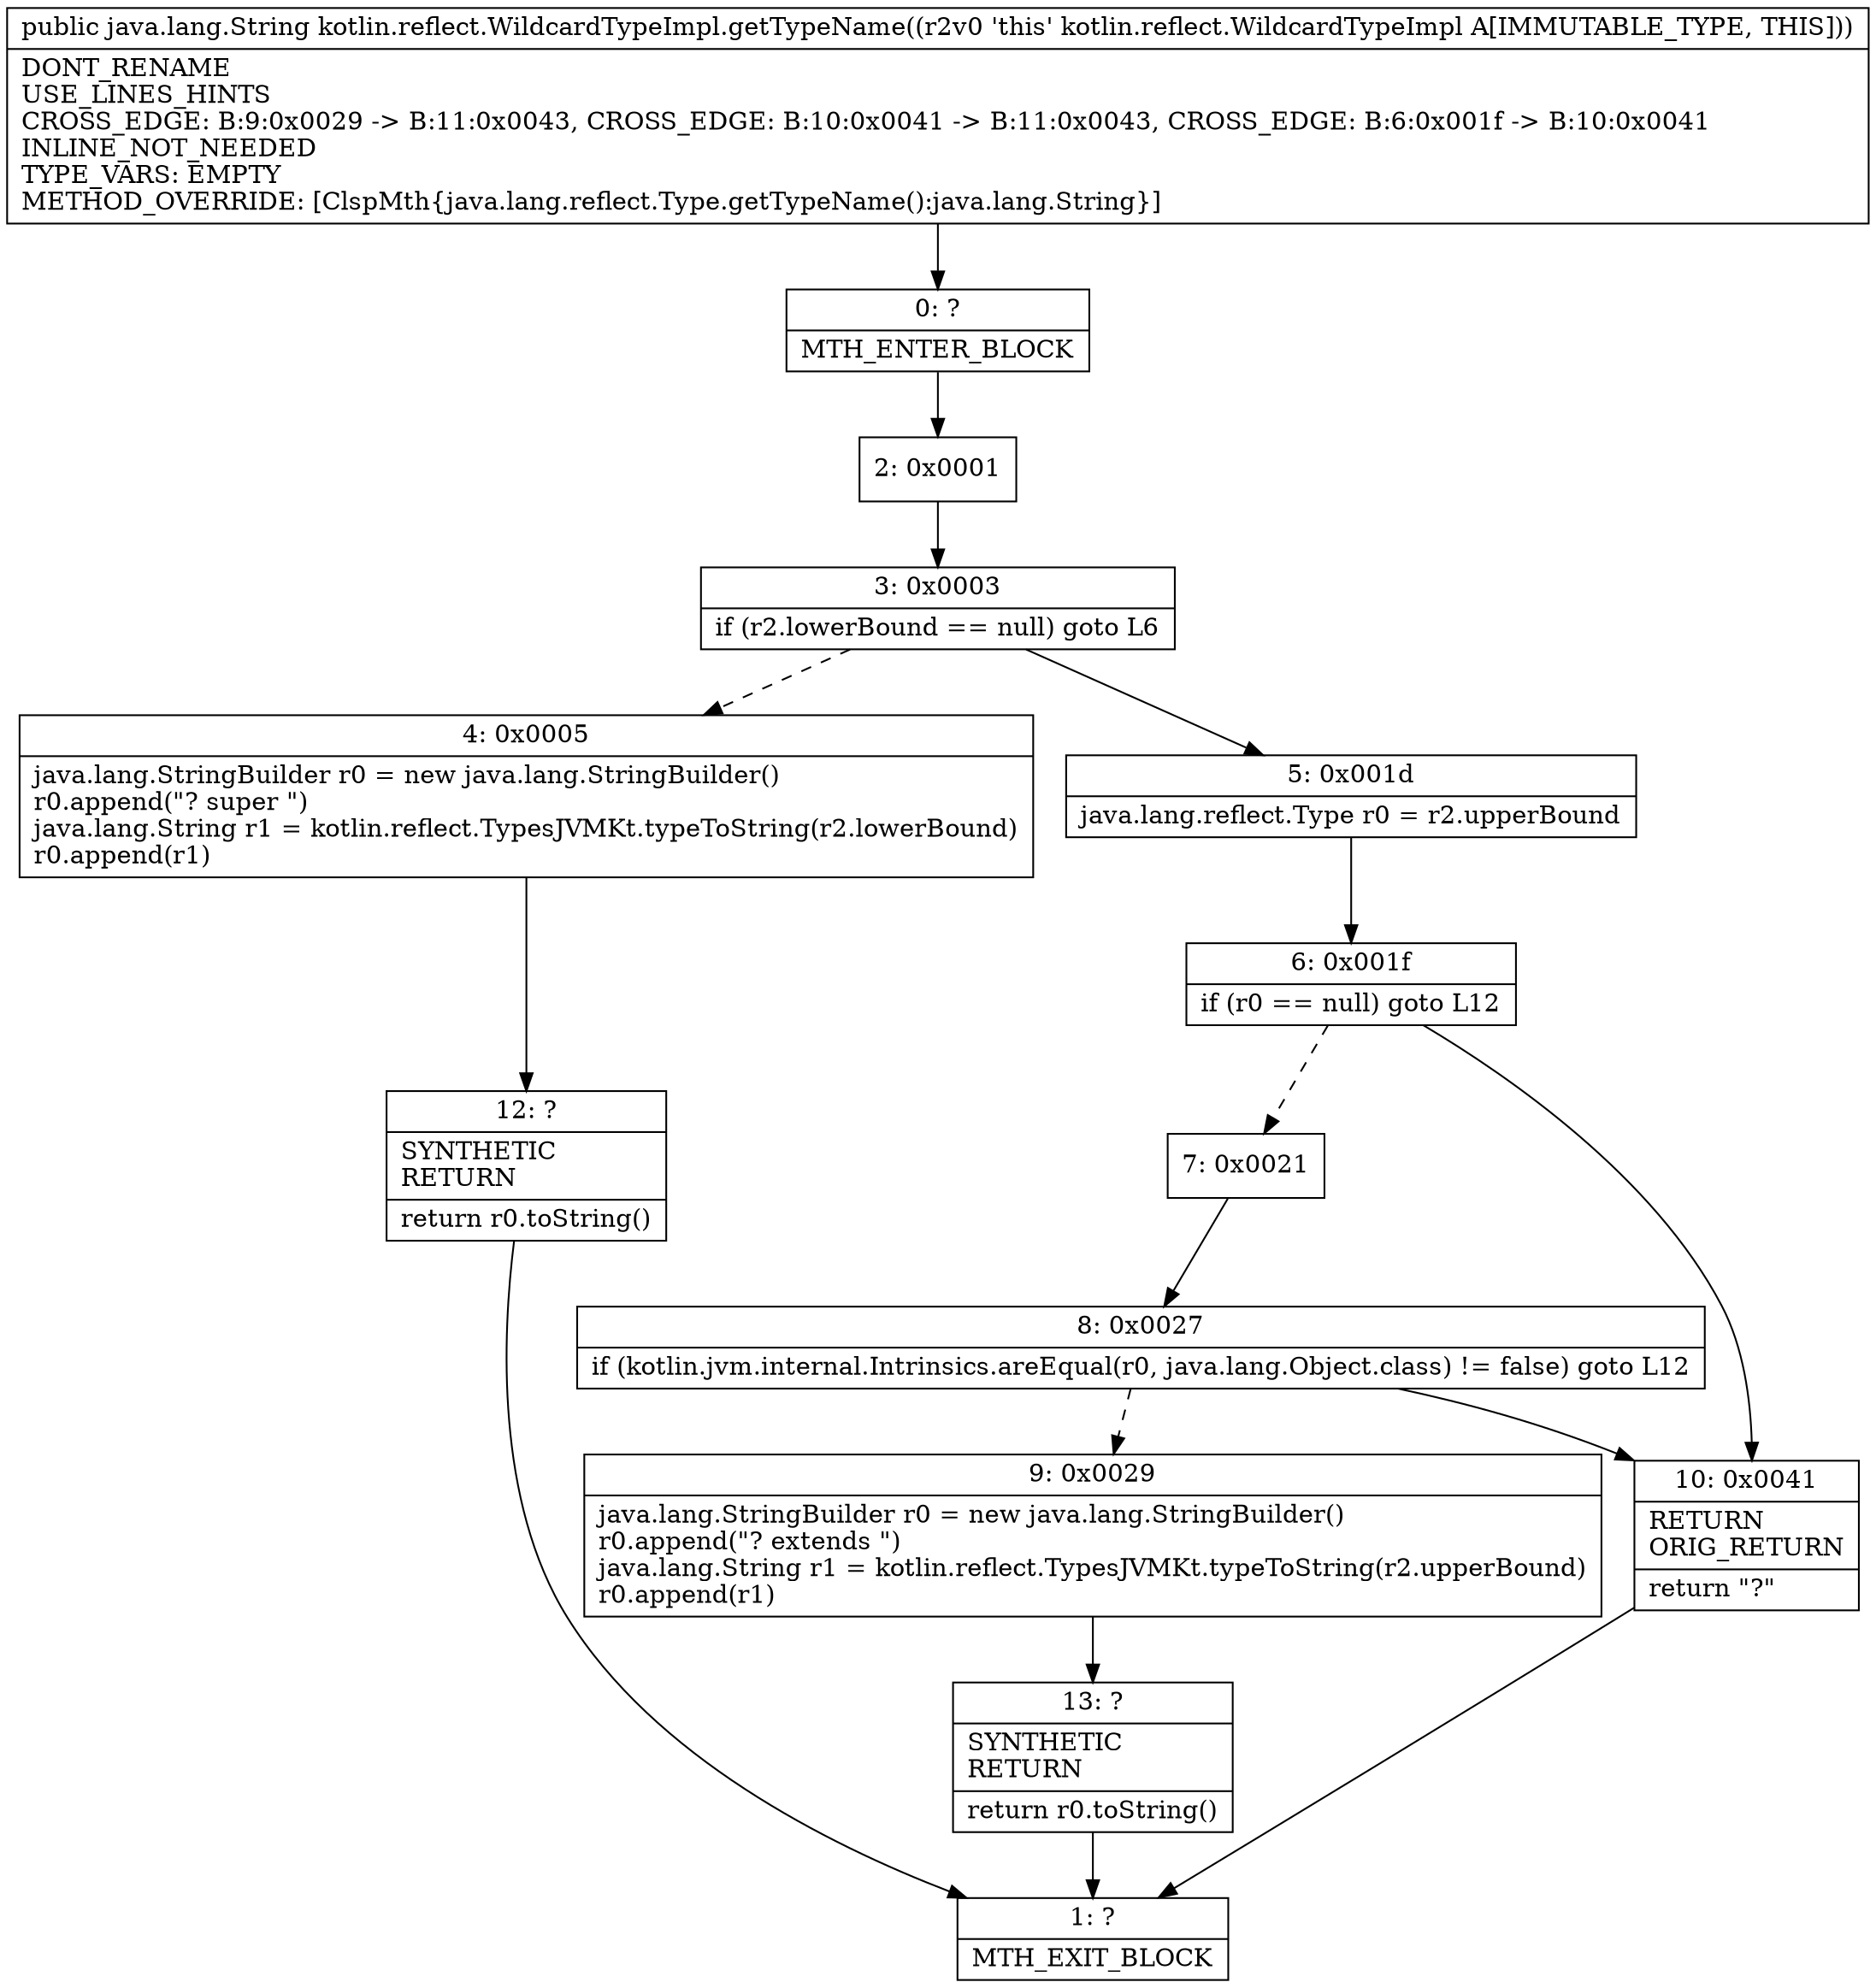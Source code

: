 digraph "CFG forkotlin.reflect.WildcardTypeImpl.getTypeName()Ljava\/lang\/String;" {
Node_0 [shape=record,label="{0\:\ ?|MTH_ENTER_BLOCK\l}"];
Node_2 [shape=record,label="{2\:\ 0x0001}"];
Node_3 [shape=record,label="{3\:\ 0x0003|if (r2.lowerBound == null) goto L6\l}"];
Node_4 [shape=record,label="{4\:\ 0x0005|java.lang.StringBuilder r0 = new java.lang.StringBuilder()\lr0.append(\"? super \")\ljava.lang.String r1 = kotlin.reflect.TypesJVMKt.typeToString(r2.lowerBound)\lr0.append(r1)\l}"];
Node_12 [shape=record,label="{12\:\ ?|SYNTHETIC\lRETURN\l|return r0.toString()\l}"];
Node_1 [shape=record,label="{1\:\ ?|MTH_EXIT_BLOCK\l}"];
Node_5 [shape=record,label="{5\:\ 0x001d|java.lang.reflect.Type r0 = r2.upperBound\l}"];
Node_6 [shape=record,label="{6\:\ 0x001f|if (r0 == null) goto L12\l}"];
Node_7 [shape=record,label="{7\:\ 0x0021}"];
Node_8 [shape=record,label="{8\:\ 0x0027|if (kotlin.jvm.internal.Intrinsics.areEqual(r0, java.lang.Object.class) != false) goto L12\l}"];
Node_9 [shape=record,label="{9\:\ 0x0029|java.lang.StringBuilder r0 = new java.lang.StringBuilder()\lr0.append(\"? extends \")\ljava.lang.String r1 = kotlin.reflect.TypesJVMKt.typeToString(r2.upperBound)\lr0.append(r1)\l}"];
Node_13 [shape=record,label="{13\:\ ?|SYNTHETIC\lRETURN\l|return r0.toString()\l}"];
Node_10 [shape=record,label="{10\:\ 0x0041|RETURN\lORIG_RETURN\l|return \"?\"\l}"];
MethodNode[shape=record,label="{public java.lang.String kotlin.reflect.WildcardTypeImpl.getTypeName((r2v0 'this' kotlin.reflect.WildcardTypeImpl A[IMMUTABLE_TYPE, THIS]))  | DONT_RENAME\lUSE_LINES_HINTS\lCROSS_EDGE: B:9:0x0029 \-\> B:11:0x0043, CROSS_EDGE: B:10:0x0041 \-\> B:11:0x0043, CROSS_EDGE: B:6:0x001f \-\> B:10:0x0041\lINLINE_NOT_NEEDED\lTYPE_VARS: EMPTY\lMETHOD_OVERRIDE: [ClspMth\{java.lang.reflect.Type.getTypeName():java.lang.String\}]\l}"];
MethodNode -> Node_0;Node_0 -> Node_2;
Node_2 -> Node_3;
Node_3 -> Node_4[style=dashed];
Node_3 -> Node_5;
Node_4 -> Node_12;
Node_12 -> Node_1;
Node_5 -> Node_6;
Node_6 -> Node_7[style=dashed];
Node_6 -> Node_10;
Node_7 -> Node_8;
Node_8 -> Node_9[style=dashed];
Node_8 -> Node_10;
Node_9 -> Node_13;
Node_13 -> Node_1;
Node_10 -> Node_1;
}

